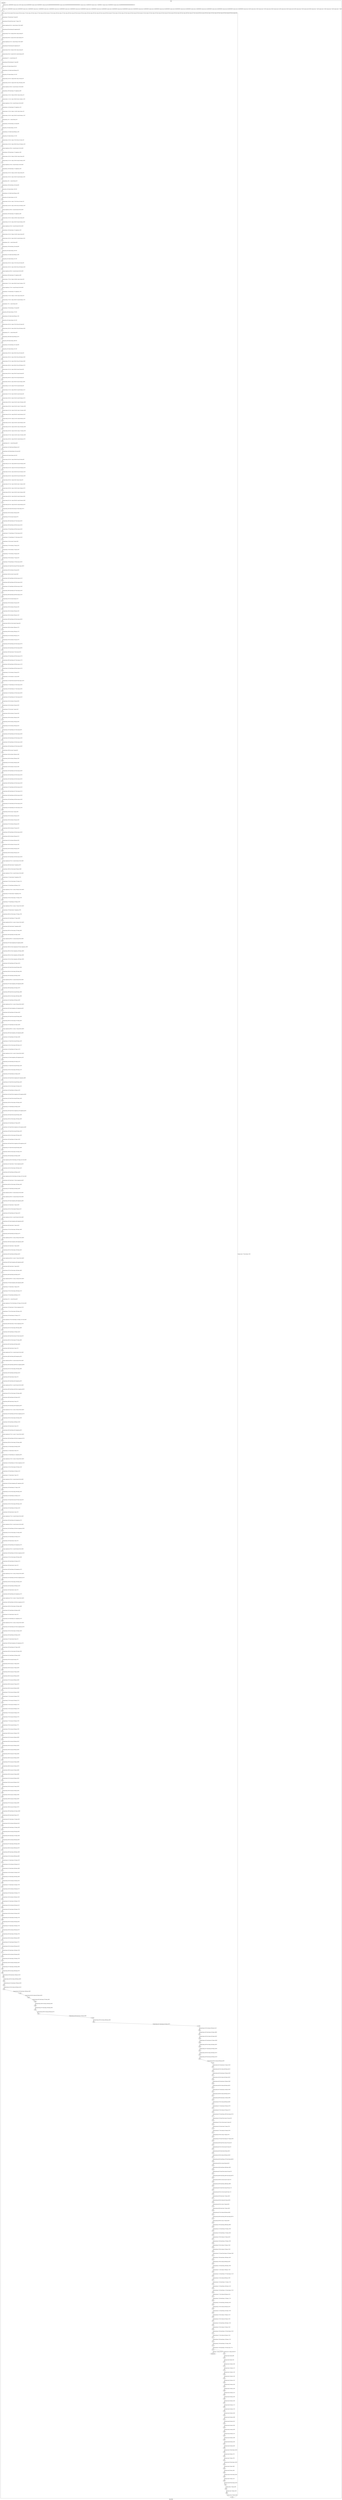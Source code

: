digraph G {
label="Btor2XCFA";
subgraph cluster_0 {
label="main";
main_init[];
l1[];
l3[];
l4[];
l5[];
l6[];
l7[];
l8[];
l9[];
l10[];
l11[];
l12[];
l13[];
l14[];
l15[];
l16[];
l17[];
l18[];
l19[];
l20[];
l21[];
l22[];
l23[];
l24[];
l25[];
l26[];
l27[];
l28[];
l29[];
l30[];
l31[];
l32[];
l33[];
l34[];
l35[];
l36[];
l37[];
l38[];
l39[];
l40[];
l41[];
l42[];
l43[];
l44[];
l45[];
l46[];
l47[];
l48[];
l49[];
l50[];
l51[];
l52[];
l53[];
l54[];
l55[];
l56[];
l57[];
l58[];
l59[];
l60[];
l61[];
l62[];
l63[];
l64[];
l65[];
l66[];
l67[];
l68[];
l69[];
l70[];
l71[];
l72[];
l73[];
l74[];
l75[];
l76[];
l77[];
l78[];
l79[];
l80[];
l81[];
l82[];
l83[];
l84[];
l85[];
l86[];
l87[];
l88[];
l89[];
l90[];
l91[];
l92[];
l93[];
l94[];
l95[];
l96[];
l97[];
l98[];
l99[];
l100[];
l101[];
l102[];
l103[];
l104[];
l105[];
l106[];
l107[];
l108[];
l109[];
l110[];
l111[];
l112[];
l113[];
l114[];
l115[];
l116[];
l117[];
l118[];
l119[];
l120[];
l121[];
l122[];
l123[];
l124[];
l125[];
l126[];
l127[];
l128[];
l129[];
l130[];
l131[];
l132[];
l133[];
l134[];
l135[];
l136[];
l137[];
l138[];
l139[];
l140[];
l141[];
l142[];
l143[];
l144[];
l145[];
l146[];
l147[];
l148[];
l149[];
l150[];
l151[];
l152[];
l153[];
l154[];
l155[];
l156[];
l157[];
l158[];
l159[];
l160[];
l161[];
l162[];
l163[];
l164[];
l165[];
l166[];
l167[];
l168[];
l169[];
l170[];
l171[];
l172[];
l173[];
l174[];
l175[];
l176[];
l177[];
l178[];
l179[];
l180[];
l181[];
l182[];
l183[];
l184[];
l185[];
l186[];
l187[];
l188[];
l189[];
l190[];
l191[];
l192[];
l193[];
l194[];
l195[];
l196[];
l197[];
l198[];
l199[];
l200[];
l201[];
l202[];
l203[];
l204[];
l205[];
l206[];
l207[];
l208[];
l209[];
l210[];
l211[];
l212[];
l213[];
l214[];
l215[];
l216[];
l217[];
l218[];
l219[];
l220[];
l221[];
l222[];
l223[];
l224[];
l225[];
l226[];
l227[];
l228[];
l229[];
l230[];
l231[];
l232[];
l233[];
l234[];
l235[];
l236[];
l237[];
l238[];
l239[];
l240[];
l241[];
l242[];
l243[];
l244[];
l245[];
l246[];
l247[];
l248[];
l249[];
l250[];
l251[];
l252[];
l253[];
l254[];
l255[];
l256[];
l257[];
l258[];
l259[];
l260[];
l261[];
l262[];
l263[];
l264[];
l265[];
l266[];
l267[];
l268[];
l269[];
l270[];
l271[];
l272[];
l273[];
l274[];
l275[];
l276[];
l277[];
l278[];
l279[];
l280[];
l281[];
l282[];
l283[];
l284[];
l285[];
l286[];
l287[];
l288[];
l289[];
l290[];
l291[];
l292[];
l293[];
l294[];
l295[];
l296[];
l297[];
l298[];
l299[];
l300[];
l301[];
l302[];
l303[];
l304[];
l305[];
l306[];
l307[];
l308[];
l309[];
l310[];
l311[];
l312[];
l313[];
l314[];
l315[];
l316[];
l317[];
l318[];
l319[];
l320[];
l321[];
l322[];
l323[];
l324[];
l325[];
l326[];
l327[];
l328[];
l329[];
l330[];
l331[];
l332[];
l333[];
l334[];
l335[];
l336[];
l337[];
l338[];
l339[];
l340[];
l341[];
l342[];
l343[];
l344[];
l345[];
l346[];
l347[];
l348[];
l349[];
l350[];
l351[];
l352[];
l353[];
l354[];
l355[];
l356[];
l357[];
l358[];
l359[];
l360[];
l361[];
l362[];
l363[];
l364[];
l365[];
l366[];
l367[];
l368[];
l369[];
l370[];
l371[];
l372[];
l373[];
l374[];
l375[];
l376[];
l377[];
l378[];
l379[];
l380[];
l381[];
l382[];
l383[];
l384[];
l385[];
l386[];
l387[];
l388[];
l389[];
l390[];
l391[];
l392[];
l393[];
l394[];
l395[];
l396[];
l397[];
l398[];
l399[];
l400[];
l401[];
l402[];
l403[];
l404[];
l405[];
l406[];
l407[];
l408[];
l409[];
l410[];
l411[];
l412[];
l413[];
l414[];
l415[];
l416[];
l417[];
l418[];
l419[];
l420[];
l421[];
l422[];
l423[];
l424[];
l425[];
l426[];
l427[];
l428[];
l429[];
l430[];
l431[];
l432[];
l433[];
l434[];
l435[];
l436[];
l437[];
l438[];
l439[];
l440[];
l441[];
l442[];
l443[];
l444[];
l445[];
l446[];
l447[];
l448[];
l449[];
l450[];
l451[];
l452[];
l453[];
l454[];
l455[];
l456[];
l457[];
l458[];
l459[];
l460[];
l461[];
l462[];
l463[];
l464[];
l465[];
l466[];
l467[];
l468[];
l469[];
l470[];
l471[];
l472[];
l473[];
l474[];
l475[];
l476[];
l477[];
l478[];
l479[];
l480[];
l481[];
l482[];
l483[];
l484[];
l485[];
l486[];
l487[];
l488[];
l489[];
l490[];
l491[];
l492[];
l493[];
l494[];
l495[];
l496[];
l497[];
l498[];
l499[];
l500[];
l501[];
l502[];
l503[];
l504[];
l505[];
l506[];
l507[];
l508[];
l509[];
l510[];
l511[];
l512[];
l513[];
l514[];
l515[];
l516[];
l517[];
l518[];
l519[];
l520[];
l521[];
l522[];
l523[];
l524[];
l525[];
l526[];
l527[];
l528[];
l529[];
l530[];
l531[];
l532[];
l533[];
l534[];
l535[];
l536[];
l537[];
l538[];
l539[];
l540[];
l541[];
l542[];
l543[];
l544[];
l545[];
l546[];
l547[];
l548[];
l549[];
l550[];
l551[];
l552[];
l553[];
l554[];
l555[];
l556[];
l557[];
l558[];
l559[];
l560[];
l561[];
l562[];
l563[];
l564[];
l565[];
l566[];
l567[];
l568[];
l569[];
l570[];
l571[];
l572[];
l573[];
l574[];
main_error[];
l575[];
l576[];
l577[];
l578[];
l579[];
l580[];
l581[];
l582[];
l583[];
l584[];
l585[];
l586[];
l587[];
l588[];
l589[];
l590[];
l591[];
l592[];
l593[];
l594[];
l595[];
l596[];
l597[];
l598[];
l599[];
l600[];
l601[];
l602[];
l603[];
l604[];
l605[];
l606[];
l607[];
l608[];
l609[];
l610[];
main_init -> l1 [label="[(assign const_5 #b00000000),(assign const_52 #b0),(assign const_84 #b00000000),(assign const_90 #b00000001),(assign const_96 #b000000000000000000000000),(assign const_98 #b00000000000000000000000000000001),(assign const_215 #b00000100),(assign const_217 #b00000011),(assign const_219 #b00000010),(assign const_243 #b00000000000000000000000000000101)] "];
l3 -> l4 [label="[(havoc input_82),(havoc input_83),(havoc input_106),(havoc input_107),(havoc input_126),(havoc input_127),(havoc input_146),(havoc input_147),(havoc input_166),(havoc input_167),(havoc input_186),(havoc input_190),(havoc input_193),(havoc input_194),(havoc input_200),(havoc input_203),(havoc input_206),(havoc input_207),(havoc input_214),(havoc input_216),(havoc input_218),(havoc input_220),(havoc input_221),(havoc input_222),(havoc input_223),(havoc input_224),(havoc input_225),(havoc input_226),(havoc input_240),(havoc input_246),(havoc input_247),(havoc input_248),(havoc input_249),(havoc input_314),(havoc input_316),(havoc input_318),(havoc input_320),(havoc input_322)] "];
l4 -> l5 [label="[(assign binary_79 (bvand state_57 state_63))] "];
l5 -> l6 [label="[(assign binary_80 (bvand (bvnot state_77) binary_79))] "];
l6 -> l7 [label="[(assign comparison_85 (ite (= const_84 state_10) #b1 #b0))] "];
l7 -> l8 [label="[(assign binary_86 (bvand input_83 comparison_85))] "];
l8 -> l9 [label="[(assign ternary_87 (ite (= binary_86 #b1) state_44 state_6))] "];
l9 -> l10 [label="[(assign ternary_88 (ite (= input_82 #b1) state_8 ternary_87))] "];
l10 -> l11 [label="[(assign comparison_91 (ite (= const_90 state_10) #b1 #b0))] "];
l11 -> l12 [label="[(assign binary_92 (bvand input_83 comparison_91))] "];
l12 -> l13 [label="[(assign ternary_93 (ite (= binary_92 #b1) state_44 state_8))] "];
l13 -> l14 [label="[(assign ternary_94 (ite (= input_82 #b1) const_84 ternary_93))] "];
l14 -> l15 [label="[(assign binary_97 (++ const_96 state_10))] "];
l15 -> l16 [label="[(assign binary_99 (bvsub binary_97 const_98))] "];
l16 -> l17 [label="[(assign slice_100 (extract binary_99 0 8))] "];
l17 -> l18 [label="[(assign binary_101 (bvadd const_98 binary_97))] "];
l18 -> l19 [label="[(assign slice_102 (extract binary_101 0 8))] "];
l19 -> l20 [label="[(assign ternary_103 (ite (= input_83 #b1) slice_102 state_10))] "];
l20 -> l21 [label="[(assign ternary_104 (ite (= input_82 #b1) slice_100 ternary_103))] "];
l21 -> l22 [label="[(assign comparison_108 (ite (= const_84 state_16) #b1 #b0))] "];
l22 -> l23 [label="[(assign binary_109 (bvand input_107 comparison_108))] "];
l23 -> l24 [label="[(assign ternary_110 (ite (= binary_109 #b1) state_44 state_12))] "];
l24 -> l25 [label="[(assign ternary_111 (ite (= input_106 #b1) state_14 ternary_110))] "];
l25 -> l26 [label="[(assign comparison_113 (ite (= const_90 state_16) #b1 #b0))] "];
l26 -> l27 [label="[(assign binary_114 (bvand input_107 comparison_113))] "];
l27 -> l28 [label="[(assign ternary_115 (ite (= binary_114 #b1) state_44 state_14))] "];
l28 -> l29 [label="[(assign ternary_116 (ite (= input_106 #b1) const_84 ternary_115))] "];
l29 -> l30 [label="[(assign binary_118 (++ const_96 state_16))] "];
l30 -> l31 [label="[(assign binary_119 (bvsub binary_118 const_98))] "];
l31 -> l32 [label="[(assign slice_120 (extract binary_119 0 8))] "];
l32 -> l33 [label="[(assign binary_121 (bvadd const_98 binary_118))] "];
l33 -> l34 [label="[(assign slice_122 (extract binary_121 0 8))] "];
l34 -> l35 [label="[(assign ternary_123 (ite (= input_107 #b1) slice_122 state_16))] "];
l35 -> l36 [label="[(assign ternary_124 (ite (= input_106 #b1) slice_120 ternary_123))] "];
l36 -> l37 [label="[(assign comparison_128 (ite (= const_84 state_22) #b1 #b0))] "];
l37 -> l38 [label="[(assign binary_129 (bvand input_127 comparison_128))] "];
l38 -> l39 [label="[(assign ternary_130 (ite (= binary_129 #b1) state_44 state_18))] "];
l39 -> l40 [label="[(assign ternary_131 (ite (= input_126 #b1) state_20 ternary_130))] "];
l40 -> l41 [label="[(assign comparison_133 (ite (= const_90 state_22) #b1 #b0))] "];
l41 -> l42 [label="[(assign binary_134 (bvand input_127 comparison_133))] "];
l42 -> l43 [label="[(assign ternary_135 (ite (= binary_134 #b1) state_44 state_20))] "];
l43 -> l44 [label="[(assign ternary_136 (ite (= input_126 #b1) const_84 ternary_135))] "];
l44 -> l45 [label="[(assign binary_138 (++ const_96 state_22))] "];
l45 -> l46 [label="[(assign binary_139 (bvsub binary_138 const_98))] "];
l46 -> l47 [label="[(assign slice_140 (extract binary_139 0 8))] "];
l47 -> l48 [label="[(assign binary_141 (bvadd const_98 binary_138))] "];
l48 -> l49 [label="[(assign slice_142 (extract binary_141 0 8))] "];
l49 -> l50 [label="[(assign ternary_143 (ite (= input_127 #b1) slice_142 state_22))] "];
l50 -> l51 [label="[(assign ternary_144 (ite (= input_126 #b1) slice_140 ternary_143))] "];
l51 -> l52 [label="[(assign comparison_148 (ite (= const_84 state_28) #b1 #b0))] "];
l52 -> l53 [label="[(assign binary_149 (bvand input_147 comparison_148))] "];
l53 -> l54 [label="[(assign ternary_150 (ite (= binary_149 #b1) state_44 state_24))] "];
l54 -> l55 [label="[(assign ternary_151 (ite (= input_146 #b1) state_26 ternary_150))] "];
l55 -> l56 [label="[(assign comparison_153 (ite (= const_90 state_28) #b1 #b0))] "];
l56 -> l57 [label="[(assign binary_154 (bvand input_147 comparison_153))] "];
l57 -> l58 [label="[(assign ternary_155 (ite (= binary_154 #b1) state_44 state_26))] "];
l58 -> l59 [label="[(assign ternary_156 (ite (= input_146 #b1) const_84 ternary_155))] "];
l59 -> l60 [label="[(assign binary_158 (++ const_96 state_28))] "];
l60 -> l61 [label="[(assign binary_159 (bvsub binary_158 const_98))] "];
l61 -> l62 [label="[(assign slice_160 (extract binary_159 0 8))] "];
l62 -> l63 [label="[(assign binary_161 (bvadd const_98 binary_158))] "];
l63 -> l64 [label="[(assign slice_162 (extract binary_161 0 8))] "];
l64 -> l65 [label="[(assign ternary_163 (ite (= input_147 #b1) slice_162 state_28))] "];
l65 -> l66 [label="[(assign ternary_164 (ite (= input_146 #b1) slice_160 ternary_163))] "];
l66 -> l67 [label="[(assign comparison_168 (ite (= const_84 state_34) #b1 #b0))] "];
l67 -> l68 [label="[(assign binary_169 (bvand input_167 comparison_168))] "];
l68 -> l69 [label="[(assign ternary_170 (ite (= binary_169 #b1) state_44 state_30))] "];
l69 -> l70 [label="[(assign ternary_171 (ite (= input_166 #b1) state_32 ternary_170))] "];
l70 -> l71 [label="[(assign comparison_173 (ite (= const_90 state_34) #b1 #b0))] "];
l71 -> l72 [label="[(assign binary_174 (bvand input_167 comparison_173))] "];
l72 -> l73 [label="[(assign ternary_175 (ite (= binary_174 #b1) state_44 state_32))] "];
l73 -> l74 [label="[(assign ternary_176 (ite (= input_166 #b1) const_84 ternary_175))] "];
l74 -> l75 [label="[(assign binary_178 (++ const_96 state_34))] "];
l75 -> l76 [label="[(assign binary_179 (bvsub binary_178 const_98))] "];
l76 -> l77 [label="[(assign slice_180 (extract binary_179 0 8))] "];
l77 -> l78 [label="[(assign binary_181 (bvadd const_98 binary_178))] "];
l78 -> l79 [label="[(assign slice_182 (extract binary_181 0 8))] "];
l79 -> l80 [label="[(assign ternary_183 (ite (= input_167 #b1) slice_182 state_34))] "];
l80 -> l81 [label="[(assign ternary_184 (ite (= input_166 #b1) slice_180 ternary_183))] "];
l81 -> l82 [label="[(assign binary_187 (++ const_96 state_36))] "];
l82 -> l83 [label="[(assign binary_188 (bvadd const_98 binary_187))] "];
l83 -> l84 [label="[(assign slice_189 (extract binary_188 0 8))] "];
l84 -> l85 [label="[(assign binary_191 (bvsub binary_187 const_98))] "];
l85 -> l86 [label="[(assign slice_192 (extract binary_191 0 8))] "];
l86 -> l87 [label="[(assign ternary_195 (ite (= input_194 #b1) slice_192 state_36))] "];
l87 -> l88 [label="[(assign ternary_196 (ite (= input_193 #b1) slice_189 ternary_195))] "];
l88 -> l89 [label="[(assign ternary_197 (ite (= input_190 #b1) slice_192 ternary_196))] "];
l89 -> l90 [label="[(assign ternary_198 (ite (= input_186 #b1) slice_189 ternary_197))] "];
l90 -> l91 [label="[(assign ternary_201 (ite (= input_200 #b1) state_36 state_38))] "];
l91 -> l92 [label="[(assign ternary_204 (ite (= input_203 #b1) state_36 state_40))] "];
l92 -> l93 [label="[(assign ternary_208 (ite (= input_207 #b1) state_38 state_42))] "];
l93 -> l94 [label="[(assign ternary_209 (ite (= input_206 #b1) state_40 ternary_208))] "];
l94 -> l95 [label="[(assign ternary_211 (ite (= input_207 #b1) const_84 state_44))] "];
l95 -> l96 [label="[(assign ternary_212 (ite (= input_206 #b1) const_90 ternary_211))] "];
l96 -> l97 [label="[(assign ternary_227 (ite (= input_226 #b1) const_84 state_46))] "];
l97 -> l98 [label="[(assign ternary_228 (ite (= input_225 #b1) const_90 ternary_227))] "];
l98 -> l99 [label="[(assign ternary_229 (ite (= input_224 #b1) const_219 ternary_228))] "];
l99 -> l100 [label="[(assign ternary_230 (ite (= input_223 #b1) const_217 ternary_229))] "];
l100 -> l101 [label="[(assign ternary_231 (ite (= input_222 #b1) const_215 ternary_230))] "];
l101 -> l102 [label="[(assign ternary_232 (ite (= input_200 #b1) const_84 ternary_231))] "];
l102 -> l103 [label="[(assign ternary_233 (ite (= input_221 #b1) const_84 ternary_232))] "];
l103 -> l104 [label="[(assign ternary_234 (ite (= input_220 #b1) const_90 ternary_233))] "];
l104 -> l105 [label="[(assign ternary_235 (ite (= input_218 #b1) const_219 ternary_234))] "];
l105 -> l106 [label="[(assign ternary_236 (ite (= input_216 #b1) const_217 ternary_235))] "];
l106 -> l107 [label="[(assign ternary_237 (ite (= input_214 #b1) const_215 ternary_236))] "];
l107 -> l108 [label="[(assign ternary_238 (ite (= input_203 #b1) const_84 ternary_237))] "];
l108 -> l109 [label="[(assign binary_241 (++ const_96 state_48))] "];
l109 -> l110 [label="[(assign binary_242 (bvadd const_98 binary_241))] "];
l110 -> l111 [label="[(assign binary_244 (bvsrem binary_242 const_243))] "];
l111 -> l112 [label="[(assign slice_245 (extract binary_244 0 8))] "];
l112 -> l113 [label="[(assign ternary_250 (ite (= input_249 #b1) slice_245 state_48))] "];
l113 -> l114 [label="[(assign ternary_251 (ite (= input_248 #b1) slice_245 ternary_250))] "];
l114 -> l115 [label="[(assign ternary_252 (ite (= input_247 #b1) slice_245 ternary_251))] "];
l115 -> l116 [label="[(assign ternary_253 (ite (= input_246 #b1) slice_245 ternary_252))] "];
l116 -> l117 [label="[(assign ternary_254 (ite (= input_240 #b1) slice_245 ternary_253))] "];
l117 -> l118 [label="[(assign ternary_256 (ite (= input_82 #b1) state_6 state_50))] "];
l118 -> l119 [label="[(assign ternary_257 (ite (= input_106 #b1) state_12 ternary_256))] "];
l119 -> l120 [label="[(assign ternary_258 (ite (= input_126 #b1) state_18 ternary_257))] "];
l120 -> l121 [label="[(assign ternary_259 (ite (= input_146 #b1) state_24 ternary_258))] "];
l121 -> l122 [label="[(assign ternary_260 (ite (= input_166 #b1) state_30 ternary_259))] "];
l122 -> l123 [label="[(assign ternary_261 (ite (= input_200 #b1) const_84 ternary_260))] "];
l123 -> l124 [label="[(assign ternary_262 (ite (= input_203 #b1) const_84 ternary_261))] "];
l124 -> l125 [label="[(assign binary_264 (bvand (bvnot state_53) (bvnot input_207)))] "];
l125 -> l126 [label="[(assign binary_265 (bvor binary_264 input_200))] "];
l126 -> l127 [label="[(assign binary_267 (bvor state_55 input_207))] "];
l127 -> l128 [label="[(assign binary_268 (bvand binary_267 (bvnot input_226)))] "];
l128 -> l129 [label="[(assign binary_269 (bvand binary_268 (bvnot input_225)))] "];
l129 -> l130 [label="[(assign binary_270 (bvand binary_269 (bvnot input_224)))] "];
l130 -> l131 [label="[(assign binary_271 (bvand binary_270 (bvnot input_223)))] "];
l131 -> l132 [label="[(assign binary_272 (bvand binary_271 (bvnot input_222)))] "];
l132 -> l133 [label="[(assign binary_274 (bvor state_57 input_226))] "];
l133 -> l134 [label="[(assign binary_275 (bvor binary_274 input_225))] "];
l134 -> l135 [label="[(assign binary_276 (bvor binary_275 input_224))] "];
l135 -> l136 [label="[(assign binary_277 (bvor binary_276 input_223))] "];
l136 -> l137 [label="[(assign binary_278 (bvor binary_277 input_222))] "];
l137 -> l138 [label="[(assign binary_279 (bvand binary_278 (bvnot input_200)))] "];
l138 -> l139 [label="[(assign binary_281 (bvand (bvnot state_59) (bvnot input_206)))] "];
l139 -> l140 [label="[(assign binary_282 (bvor binary_281 input_203))] "];
l140 -> l141 [label="[(assign binary_284 (bvor state_61 input_206))] "];
l141 -> l142 [label="[(assign binary_285 (bvand binary_284 (bvnot input_221)))] "];
l142 -> l143 [label="[(assign binary_286 (bvand binary_285 (bvnot input_220)))] "];
l143 -> l144 [label="[(assign binary_287 (bvand binary_286 (bvnot input_218)))] "];
l144 -> l145 [label="[(assign binary_288 (bvand binary_287 (bvnot input_216)))] "];
l145 -> l146 [label="[(assign binary_289 (bvand binary_288 (bvnot input_214)))] "];
l146 -> l147 [label="[(assign binary_291 (bvor state_63 input_221))] "];
l147 -> l148 [label="[(assign binary_292 (bvor binary_291 input_220))] "];
l148 -> l149 [label="[(assign binary_293 (bvor binary_292 input_218))] "];
l149 -> l150 [label="[(assign binary_294 (bvor binary_293 input_216))] "];
l150 -> l151 [label="[(assign binary_295 (bvor binary_294 input_214))] "];
l151 -> l152 [label="[(assign binary_296 (bvand binary_295 (bvnot input_203)))] "];
l152 -> l153 [label="[(assign binary_298 (bvor (bvnot state_65) input_83))] "];
l153 -> l154 [label="[(assign binary_299 (bvor binary_298 input_107))] "];
l154 -> l155 [label="[(assign binary_300 (bvor binary_299 input_127))] "];
l155 -> l156 [label="[(assign binary_301 (bvor binary_300 input_147))] "];
l156 -> l157 [label="[(assign binary_302 (bvor binary_301 input_167))] "];
l157 -> l158 [label="[(assign binary_303 (bvand binary_302 (bvnot input_207)))] "];
l158 -> l159 [label="[(assign binary_304 (bvand binary_303 (bvnot input_206)))] "];
l159 -> l160 [label="[(assign binary_306 (bvand state_67 (bvnot input_83)))] "];
l160 -> l161 [label="[(assign binary_307 (bvand binary_306 (bvnot input_107)))] "];
l161 -> l162 [label="[(assign binary_308 (bvand binary_307 (bvnot input_127)))] "];
l162 -> l163 [label="[(assign binary_309 (bvand binary_308 (bvnot input_147)))] "];
l163 -> l164 [label="[(assign binary_310 (bvand binary_309 (bvnot input_167)))] "];
l164 -> l165 [label="[(assign binary_311 (bvor binary_310 input_207))] "];
l165 -> l166 [label="[(assign binary_312 (bvor binary_311 input_206))] "];
l166 -> l167 [label="[(assign binary_315 (bvand (bvnot state_69) (bvnot input_314)))] "];
l167 -> l168 [label="[(assign binary_317 (bvand binary_315 (bvnot input_316)))] "];
l168 -> l169 [label="[(assign binary_319 (bvand binary_317 (bvnot input_318)))] "];
l169 -> l170 [label="[(assign binary_321 (bvand binary_319 (bvnot input_320)))] "];
l170 -> l171 [label="[(assign binary_323 (bvand binary_321 (bvnot input_322)))] "];
l171 -> l172 [label="[(assign binary_324 (bvor binary_323 input_200))] "];
l172 -> l173 [label="[(assign binary_325 (bvor binary_324 input_203))] "];
l173 -> l174 [label="[(assign binary_327 (bvor state_71 input_314))] "];
l174 -> l175 [label="[(assign binary_328 (bvor binary_327 input_316))] "];
l175 -> l176 [label="[(assign binary_329 (bvor binary_328 input_318))] "];
l176 -> l177 [label="[(assign binary_330 (bvor binary_329 input_320))] "];
l177 -> l178 [label="[(assign binary_331 (bvor binary_330 input_322))] "];
l178 -> l179 [label="[(assign binary_332 (bvand binary_331 (bvnot input_82)))] "];
l179 -> l180 [label="[(assign binary_333 (bvand binary_332 (bvnot input_106)))] "];
l180 -> l181 [label="[(assign binary_334 (bvand binary_333 (bvnot input_126)))] "];
l181 -> l182 [label="[(assign binary_335 (bvand binary_334 (bvnot input_146)))] "];
l182 -> l183 [label="[(assign binary_336 (bvand binary_335 (bvnot input_166)))] "];
l183 -> l184 [label="[(assign binary_338 (bvor state_73 input_82))] "];
l184 -> l185 [label="[(assign binary_339 (bvor binary_338 input_106))] "];
l185 -> l186 [label="[(assign binary_340 (bvor binary_339 input_126))] "];
l186 -> l187 [label="[(assign binary_341 (bvor binary_340 input_146))] "];
l187 -> l188 [label="[(assign binary_342 (bvor binary_341 input_166))] "];
l188 -> l189 [label="[(assign binary_343 (bvand binary_342 (bvnot input_226)))] "];
l189 -> l190 [label="[(assign binary_344 (bvand binary_343 (bvnot input_225)))] "];
l190 -> l191 [label="[(assign binary_345 (bvand binary_344 (bvnot input_224)))] "];
l191 -> l192 [label="[(assign binary_346 (bvand binary_345 (bvnot input_223)))] "];
l192 -> l193 [label="[(assign binary_347 (bvand binary_346 (bvnot input_222)))] "];
l193 -> l194 [label="[(assign binary_348 (bvand binary_347 (bvnot input_221)))] "];
l194 -> l195 [label="[(assign binary_349 (bvand binary_348 (bvnot input_220)))] "];
l195 -> l196 [label="[(assign binary_350 (bvand binary_349 (bvnot input_218)))] "];
l196 -> l197 [label="[(assign binary_351 (bvand binary_350 (bvnot input_216)))] "];
l197 -> l198 [label="[(assign binary_352 (bvand binary_351 (bvnot input_214)))] "];
l198 -> l199 [label="[(assign binary_354 (bvor state_75 input_226))] "];
l199 -> l200 [label="[(assign binary_355 (bvor binary_354 input_225))] "];
l200 -> l201 [label="[(assign binary_356 (bvor binary_355 input_224))] "];
l201 -> l202 [label="[(assign binary_357 (bvor binary_356 input_223))] "];
l202 -> l203 [label="[(assign binary_358 (bvor binary_357 input_222))] "];
l203 -> l204 [label="[(assign binary_359 (bvand binary_358 (bvnot input_200)))] "];
l204 -> l205 [label="[(assign binary_360 (bvor binary_359 input_221))] "];
l205 -> l206 [label="[(assign binary_361 (bvor binary_360 input_220))] "];
l206 -> l207 [label="[(assign binary_362 (bvor binary_361 input_218))] "];
l207 -> l208 [label="[(assign binary_363 (bvor binary_362 input_216))] "];
l208 -> l209 [label="[(assign binary_364 (bvor binary_363 input_214))] "];
l209 -> l210 [label="[(assign binary_365 (bvand binary_364 (bvnot input_203)))] "];
l210 -> l211 [label="[(assign comparison_367 (ite (= const_84 state_42) #b1 #b0))] "];
l211 -> l212 [label="[(assign binary_368 (bvand state_67 comparison_367))] "];
l212 -> l213 [label="[(assign binary_369 (bvor (bvnot input_83) binary_368))] "];
l213 -> l214 [label="[(assign comparison_370 (ite (= const_90 state_42) #b1 #b0))] "];
l214 -> l215 [label="[(assign binary_371 (bvand state_67 comparison_370))] "];
l215 -> l216 [label="[(assign binary_372 (bvor (bvnot input_107) binary_371))] "];
l216 -> l217 [label="[(assign binary_373 (bvand binary_369 binary_372))] "];
l217 -> l218 [label="[(assign comparison_374 (ite (= const_219 state_42) #b1 #b0))] "];
l218 -> l219 [label="[(assign binary_375 (bvand state_67 comparison_374))] "];
l219 -> l220 [label="[(assign binary_376 (bvor (bvnot input_127) binary_375))] "];
l220 -> l221 [label="[(assign binary_377 (bvand binary_373 binary_376))] "];
l221 -> l222 [label="[(assign comparison_378 (ite (= const_217 state_42) #b1 #b0))] "];
l222 -> l223 [label="[(assign binary_379 (bvand state_67 comparison_378))] "];
l223 -> l224 [label="[(assign binary_380 (bvor (bvnot input_147) binary_379))] "];
l224 -> l225 [label="[(assign binary_381 (bvand binary_377 binary_380))] "];
l225 -> l226 [label="[(assign comparison_382 (ite (= const_215 state_42) #b1 #b0))] "];
l226 -> l227 [label="[(assign binary_383 (bvand state_67 comparison_382))] "];
l227 -> l228 [label="[(assign binary_384 (bvor (bvnot input_167) binary_383))] "];
l228 -> l229 [label="[(assign binary_385 (bvand binary_381 binary_384))] "];
l229 -> l230 [label="[(assign comparison_386 (ite (= const_84 state_48) #b1 #b0))] "];
l230 -> l231 [label="[(assign binary_387 (bvand comparison_85 comparison_386))] "];
l231 -> l232 [label="[(assign binary_388 (bvor (bvnot comparison_85) (bvnot comparison_108)))] "];
l232 -> l233 [label="[(assign binary_389 (bvor (bvnot comparison_128) binary_388))] "];
l233 -> l234 [label="[(assign binary_390 (bvor (bvnot comparison_148) binary_389))] "];
l234 -> l235 [label="[(assign binary_391 (bvor (bvnot comparison_168) binary_390))] "];
l235 -> l236 [label="[(assign binary_392 (bvand binary_387 binary_391))] "];
l236 -> l237 [label="[(assign binary_393 (bvand (bvnot state_69) binary_392))] "];
l237 -> l238 [label="[(assign binary_394 (bvor (bvnot input_249) binary_393))] "];
l238 -> l239 [label="[(assign binary_395 (bvand binary_385 binary_394))] "];
l239 -> l240 [label="[(assign comparison_396 (ite (= const_90 state_48) #b1 #b0))] "];
l240 -> l241 [label="[(assign binary_397 (bvand comparison_108 comparison_396))] "];
l241 -> l242 [label="[(assign binary_398 (bvand binary_391 binary_397))] "];
l242 -> l243 [label="[(assign binary_399 (bvand (bvnot state_69) binary_398))] "];
l243 -> l244 [label="[(assign binary_400 (bvor (bvnot input_248) binary_399))] "];
l244 -> l245 [label="[(assign binary_401 (bvand binary_395 binary_400))] "];
l245 -> l246 [label="[(assign comparison_402 (ite (= const_219 state_48) #b1 #b0))] "];
l246 -> l247 [label="[(assign binary_403 (bvand comparison_128 comparison_402))] "];
l247 -> l248 [label="[(assign binary_404 (bvand binary_391 binary_403))] "];
l248 -> l249 [label="[(assign binary_405 (bvand (bvnot state_69) binary_404))] "];
l249 -> l250 [label="[(assign binary_406 (bvor (bvnot input_247) binary_405))] "];
l250 -> l251 [label="[(assign binary_407 (bvand binary_401 binary_406))] "];
l251 -> l252 [label="[(assign comparison_408 (ite (= const_217 state_48) #b1 #b0))] "];
l252 -> l253 [label="[(assign binary_409 (bvand comparison_148 comparison_408))] "];
l253 -> l254 [label="[(assign binary_410 (bvand binary_391 binary_409))] "];
l254 -> l255 [label="[(assign binary_411 (bvand (bvnot state_69) binary_410))] "];
l255 -> l256 [label="[(assign binary_412 (bvor (bvnot input_246) binary_411))] "];
l256 -> l257 [label="[(assign binary_413 (bvand binary_407 binary_412))] "];
l257 -> l258 [label="[(assign comparison_414 (ite (= const_215 state_48) #b1 #b0))] "];
l258 -> l259 [label="[(assign binary_415 (bvand comparison_168 comparison_414))] "];
l259 -> l260 [label="[(assign binary_416 (bvand binary_391 binary_415))] "];
l260 -> l261 [label="[(assign binary_417 (bvand (bvnot state_69) binary_416))] "];
l261 -> l262 [label="[(assign binary_418 (bvor (bvnot input_240) binary_417))] "];
l262 -> l263 [label="[(assign binary_419 (bvand binary_413 binary_418))] "];
l263 -> l264 [label="[(assign binary_420 (bvand (bvnot comparison_85) comparison_386))] "];
l264 -> l265 [label="[(assign binary_421 (bvand (bvnot state_69) binary_420))] "];
l265 -> l266 [label="[(assign binary_422 (bvor (bvnot input_314) binary_421))] "];
l266 -> l267 [label="[(assign binary_423 (bvand binary_419 binary_422))] "];
l267 -> l268 [label="[(assign binary_424 (bvand (bvnot comparison_108) comparison_396))] "];
l268 -> l269 [label="[(assign binary_425 (bvand (bvnot state_69) binary_424))] "];
l269 -> l270 [label="[(assign binary_426 (bvor (bvnot input_316) binary_425))] "];
l270 -> l271 [label="[(assign binary_427 (bvand binary_423 binary_426))] "];
l271 -> l272 [label="[(assign binary_428 (bvand (bvnot comparison_128) comparison_402))] "];
l272 -> l273 [label="[(assign binary_429 (bvand (bvnot state_69) binary_428))] "];
l273 -> l274 [label="[(assign binary_430 (bvor (bvnot input_318) binary_429))] "];
l274 -> l275 [label="[(assign binary_431 (bvand binary_427 binary_430))] "];
l275 -> l276 [label="[(assign binary_432 (bvand (bvnot comparison_148) comparison_408))] "];
l276 -> l277 [label="[(assign binary_433 (bvand (bvnot state_69) binary_432))] "];
l277 -> l278 [label="[(assign binary_434 (bvor (bvnot input_320) binary_433))] "];
l278 -> l279 [label="[(assign binary_435 (bvand binary_431 binary_434))] "];
l279 -> l280 [label="[(assign binary_436 (bvand (bvnot comparison_168) comparison_414))] "];
l280 -> l281 [label="[(assign binary_437 (bvand (bvnot state_69) binary_436))] "];
l281 -> l282 [label="[(assign binary_438 (bvor (bvnot input_322) binary_437))] "];
l282 -> l283 [label="[(assign binary_439 (bvand binary_435 binary_438))] "];
l283 -> l284 [label="[(assign comparison_440 (ite (bvule binary_187 binary_241) #b1 #b0))] "];
l284 -> l285 [label="[(assign binary_441 (bvand state_71 (bvnot comparison_440)))] "];
l285 -> l286 [label="[(assign binary_442 (bvor (bvnot input_194) binary_441))] "];
l286 -> l287 [label="[(assign binary_443 (bvand binary_439 binary_442))] "];
l287 -> l288 [label="[(assign comparison_444 (ite (bvule binary_241 binary_187) #b1 #b0))] "];
l288 -> l289 [label="[(assign binary_445 (bvand state_71 (bvnot comparison_444)))] "];
l289 -> l290 [label="[(assign binary_446 (bvor (bvnot input_193) binary_445))] "];
l290 -> l291 [label="[(assign binary_447 (bvand binary_443 binary_446))] "];
l291 -> l292 [label="[(assign comparison_448 (ite (= state_48 state_36) #b1 #b0))] "];
l292 -> l293 [label="[(assign comparison_449 (ite (= const_84 state_36) #b1 #b0))] "];
l293 -> l294 [label="[(assign binary_450 (bvand comparison_448 comparison_449))] "];
l294 -> l295 [label="[(assign binary_451 (bvand state_71 binary_450))] "];
l295 -> l296 [label="[(assign binary_452 (bvor (bvnot input_82) binary_451))] "];
l296 -> l297 [label="[(assign binary_453 (bvand binary_447 binary_452))] "];
l297 -> l298 [label="[(assign comparison_454 (ite (= const_90 state_36) #b1 #b0))] "];
l298 -> l299 [label="[(assign binary_455 (bvand comparison_448 comparison_454))] "];
l299 -> l300 [label="[(assign binary_456 (bvand state_71 binary_455))] "];
l300 -> l301 [label="[(assign binary_457 (bvor (bvnot input_106) binary_456))] "];
l301 -> l302 [label="[(assign binary_458 (bvand binary_453 binary_457))] "];
l302 -> l303 [label="[(assign comparison_459 (ite (= const_219 state_36) #b1 #b0))] "];
l303 -> l304 [label="[(assign binary_460 (bvand comparison_448 comparison_459))] "];
l304 -> l305 [label="[(assign binary_461 (bvand state_71 binary_460))] "];
l305 -> l306 [label="[(assign binary_462 (bvor (bvnot input_126) binary_461))] "];
l306 -> l307 [label="[(assign binary_463 (bvand binary_458 binary_462))] "];
l307 -> l308 [label="[(assign comparison_464 (ite (= const_217 state_36) #b1 #b0))] "];
l308 -> l309 [label="[(assign binary_465 (bvand comparison_448 comparison_464))] "];
l309 -> l310 [label="[(assign binary_466 (bvand state_71 binary_465))] "];
l310 -> l311 [label="[(assign binary_467 (bvor (bvnot input_146) binary_466))] "];
l311 -> l312 [label="[(assign binary_468 (bvand binary_463 binary_467))] "];
l312 -> l313 [label="[(assign comparison_469 (ite (= const_215 state_36) #b1 #b0))] "];
l313 -> l314 [label="[(assign binary_470 (bvand comparison_448 comparison_469))] "];
l314 -> l315 [label="[(assign binary_471 (bvand state_71 binary_470))] "];
l315 -> l316 [label="[(assign binary_472 (bvor (bvnot input_166) binary_471))] "];
l316 -> l317 [label="[(assign binary_473 (bvand binary_468 binary_472))] "];
l317 -> l318 [label="[(assign binary_474 (++ const_96 state_46))] "];
l318 -> l319 [label="[(assign comparison_475 (ite (bvule binary_187 binary_474) #b1 #b0))] "];
l319 -> l320 [label="[(assign binary_476 (bvand state_75 (bvnot comparison_475)))] "];
l320 -> l321 [label="[(assign binary_477 (bvor (bvnot input_190) binary_476))] "];
l321 -> l322 [label="[(assign binary_478 (bvand binary_473 binary_477))] "];
l322 -> l323 [label="[(assign comparison_479 (ite (bvule binary_474 binary_187) #b1 #b0))] "];
l323 -> l324 [label="[(assign binary_480 (bvand state_75 (bvnot comparison_479)))] "];
l324 -> l325 [label="[(assign binary_481 (bvor (bvnot input_186) binary_480))] "];
l325 -> l326 [label="[(assign binary_482 (bvand binary_478 binary_481))] "];
l326 -> l327 [label="[(assign binary_483 (bvand (bvnot state_53) (bvnot state_65)))] "];
l327 -> l328 [label="[(assign binary_484 (bvor (bvnot input_207) binary_483))] "];
l328 -> l329 [label="[(assign binary_485 (bvand binary_482 binary_484))] "];
l329 -> l330 [label="[(assign binary_486 (bvand state_55 state_73))] "];
l330 -> l331 [label="[(assign comparison_487 (ite (= const_84 state_50) #b1 #b0))] "];
l331 -> l332 [label="[(assign binary_488 (bvand binary_486 comparison_487))] "];
l332 -> l333 [label="[(assign comparison_489 (ite (= const_84 state_38) #b1 #b0))] "];
l333 -> l334 [label="[(assign binary_490 (bvand binary_488 (bvnot comparison_489)))] "];
l334 -> l335 [label="[(assign binary_491 (bvor (bvnot input_226) binary_490))] "];
l335 -> l336 [label="[(assign binary_492 (bvand binary_485 binary_491))] "];
l336 -> l337 [label="[(assign binary_493 (bvand state_55 state_73))] "];
l337 -> l338 [label="[(assign binary_494 (bvand binary_493 comparison_487))] "];
l338 -> l339 [label="[(assign comparison_495 (ite (= const_90 state_38) #b1 #b0))] "];
l339 -> l340 [label="[(assign binary_496 (bvand binary_494 (bvnot comparison_495)))] "];
l340 -> l341 [label="[(assign binary_497 (bvor (bvnot input_225) binary_496))] "];
l341 -> l342 [label="[(assign binary_498 (bvand binary_492 binary_497))] "];
l342 -> l343 [label="[(assign binary_499 (bvand state_55 state_73))] "];
l343 -> l344 [label="[(assign binary_500 (bvand binary_499 comparison_487))] "];
l344 -> l345 [label="[(assign comparison_501 (ite (= const_219 state_38) #b1 #b0))] "];
l345 -> l346 [label="[(assign binary_502 (bvand binary_500 (bvnot comparison_501)))] "];
l346 -> l347 [label="[(assign binary_503 (bvor (bvnot input_224) binary_502))] "];
l347 -> l348 [label="[(assign binary_504 (bvand binary_498 binary_503))] "];
l348 -> l349 [label="[(assign binary_505 (bvand state_55 state_73))] "];
l349 -> l350 [label="[(assign binary_506 (bvand binary_505 comparison_487))] "];
l350 -> l351 [label="[(assign comparison_507 (ite (= const_217 state_38) #b1 #b0))] "];
l351 -> l352 [label="[(assign binary_508 (bvand binary_506 (bvnot comparison_507)))] "];
l352 -> l353 [label="[(assign binary_509 (bvor (bvnot input_223) binary_508))] "];
l353 -> l354 [label="[(assign binary_510 (bvand binary_504 binary_509))] "];
l354 -> l355 [label="[(assign binary_511 (bvand state_55 state_73))] "];
l355 -> l356 [label="[(assign binary_512 (bvand binary_511 comparison_487))] "];
l356 -> l357 [label="[(assign comparison_513 (ite (= const_215 state_38) #b1 #b0))] "];
l357 -> l358 [label="[(assign binary_514 (bvand binary_512 (bvnot comparison_513)))] "];
l358 -> l359 [label="[(assign binary_515 (bvor (bvnot input_222) binary_514))] "];
l359 -> l360 [label="[(assign binary_516 (bvand binary_510 binary_515))] "];
l360 -> l361 [label="[(assign binary_517 (bvand state_57 state_75))] "];
l361 -> l362 [label="[(assign comparison_518 (ite (= state_46 state_36) #b1 #b0))] "];
l362 -> l363 [label="[(assign binary_519 (bvand comparison_487 comparison_518))] "];
l363 -> l364 [label="[(assign binary_520 (bvand binary_517 binary_519))] "];
l364 -> l365 [label="[(assign binary_521 (bvor (bvnot input_200) binary_520))] "];
l365 -> l366 [label="[(assign binary_522 (bvand binary_516 binary_521))] "];
l366 -> l367 [label="[(assign binary_523 (bvand (bvnot state_59) (bvnot state_65)))] "];
l367 -> l368 [label="[(assign binary_524 (bvor (bvnot input_206) binary_523))] "];
l368 -> l369 [label="[(assign binary_525 (bvand binary_522 binary_524))] "];
l369 -> l370 [label="[(assign binary_526 (bvand state_61 state_73))] "];
l370 -> l371 [label="[(assign comparison_527 (ite (= const_90 state_50) #b1 #b0))] "];
l371 -> l372 [label="[(assign binary_528 (bvand binary_526 comparison_527))] "];
l372 -> l373 [label="[(assign comparison_529 (ite (= const_84 state_40) #b1 #b0))] "];
l373 -> l374 [label="[(assign binary_530 (bvand binary_528 (bvnot comparison_529)))] "];
l374 -> l375 [label="[(assign binary_531 (bvor (bvnot input_221) binary_530))] "];
l375 -> l376 [label="[(assign binary_532 (bvand binary_525 binary_531))] "];
l376 -> l377 [label="[(assign binary_533 (bvand state_61 state_73))] "];
l377 -> l378 [label="[(assign binary_534 (bvand binary_533 comparison_527))] "];
l378 -> l379 [label="[(assign comparison_535 (ite (= const_90 state_40) #b1 #b0))] "];
l379 -> l380 [label="[(assign binary_536 (bvand binary_534 (bvnot comparison_535)))] "];
l380 -> l381 [label="[(assign binary_537 (bvor (bvnot input_220) binary_536))] "];
l381 -> l382 [label="[(assign binary_538 (bvand binary_532 binary_537))] "];
l382 -> l383 [label="[(assign binary_539 (bvand state_61 state_73))] "];
l383 -> l384 [label="[(assign binary_540 (bvand binary_539 comparison_527))] "];
l384 -> l385 [label="[(assign comparison_541 (ite (= const_219 state_40) #b1 #b0))] "];
l385 -> l386 [label="[(assign binary_542 (bvand binary_540 (bvnot comparison_541)))] "];
l386 -> l387 [label="[(assign binary_543 (bvor (bvnot input_218) binary_542))] "];
l387 -> l388 [label="[(assign binary_544 (bvand binary_538 binary_543))] "];
l388 -> l389 [label="[(assign binary_545 (bvand state_61 state_73))] "];
l389 -> l390 [label="[(assign binary_546 (bvand binary_545 comparison_527))] "];
l390 -> l391 [label="[(assign comparison_547 (ite (= const_217 state_40) #b1 #b0))] "];
l391 -> l392 [label="[(assign binary_548 (bvand binary_546 (bvnot comparison_547)))] "];
l392 -> l393 [label="[(assign binary_549 (bvor (bvnot input_216) binary_548))] "];
l393 -> l394 [label="[(assign binary_550 (bvand binary_544 binary_549))] "];
l394 -> l395 [label="[(assign binary_551 (bvand state_61 state_73))] "];
l395 -> l396 [label="[(assign binary_552 (bvand binary_551 comparison_527))] "];
l396 -> l397 [label="[(assign comparison_553 (ite (= const_215 state_40) #b1 #b0))] "];
l397 -> l398 [label="[(assign binary_554 (bvand binary_552 (bvnot comparison_553)))] "];
l398 -> l399 [label="[(assign binary_555 (bvor (bvnot input_214) binary_554))] "];
l399 -> l400 [label="[(assign binary_556 (bvand binary_550 binary_555))] "];
l400 -> l401 [label="[(assign binary_557 (bvand state_63 state_75))] "];
l401 -> l402 [label="[(assign binary_558 (bvand comparison_518 comparison_527))] "];
l402 -> l403 [label="[(assign binary_559 (bvand binary_557 binary_558))] "];
l403 -> l404 [label="[(assign binary_560 (bvor (bvnot input_203) binary_559))] "];
l404 -> l405 [label="[(assign binary_561 (bvand binary_556 binary_560))] "];
l405 -> l406 [label="[(assign binary_562 (bvor input_83 input_107))] "];
l406 -> l407 [label="[(assign binary_563 (bvor input_127 binary_562))] "];
l407 -> l408 [label="[(assign binary_564 (bvor input_147 binary_563))] "];
l408 -> l409 [label="[(assign binary_565 (bvor input_167 binary_564))] "];
l409 -> l410 [label="[(assign binary_566 (bvor input_249 binary_565))] "];
l410 -> l411 [label="[(assign binary_567 (bvor input_248 binary_566))] "];
l411 -> l412 [label="[(assign binary_568 (bvor input_247 binary_567))] "];
l412 -> l413 [label="[(assign binary_569 (bvor input_246 binary_568))] "];
l413 -> l414 [label="[(assign binary_570 (bvor input_240 binary_569))] "];
l414 -> l415 [label="[(assign binary_571 (bvor input_314 binary_570))] "];
l415 -> l416 [label="[(assign binary_572 (bvor input_316 binary_571))] "];
l416 -> l417 [label="[(assign binary_573 (bvor input_318 binary_572))] "];
l417 -> l418 [label="[(assign binary_574 (bvor input_320 binary_573))] "];
l418 -> l419 [label="[(assign binary_575 (bvor input_322 binary_574))] "];
l419 -> l420 [label="[(assign binary_576 (bvor input_194 binary_575))] "];
l420 -> l421 [label="[(assign binary_577 (bvor input_193 binary_576))] "];
l421 -> l422 [label="[(assign binary_578 (bvor input_82 binary_577))] "];
l422 -> l423 [label="[(assign binary_579 (bvor input_106 binary_578))] "];
l423 -> l424 [label="[(assign binary_580 (bvor input_126 binary_579))] "];
l424 -> l425 [label="[(assign binary_581 (bvor input_146 binary_580))] "];
l425 -> l426 [label="[(assign binary_582 (bvor input_166 binary_581))] "];
l426 -> l427 [label="[(assign binary_583 (bvor input_190 binary_582))] "];
l427 -> l428 [label="[(assign binary_584 (bvor input_186 binary_583))] "];
l428 -> l429 [label="[(assign binary_585 (bvor input_207 binary_584))] "];
l429 -> l430 [label="[(assign binary_586 (bvor input_226 binary_585))] "];
l430 -> l431 [label="[(assign binary_587 (bvor input_225 binary_586))] "];
l431 -> l432 [label="[(assign binary_588 (bvor input_224 binary_587))] "];
l432 -> l433 [label="[(assign binary_589 (bvor input_223 binary_588))] "];
l433 -> l434 [label="[(assign binary_590 (bvor input_222 binary_589))] "];
l434 -> l435 [label="[(assign binary_591 (bvor input_200 binary_590))] "];
l435 -> l436 [label="[(assign binary_592 (bvor input_206 binary_591))] "];
l436 -> l437 [label="[(assign binary_593 (bvor input_221 binary_592))] "];
l437 -> l438 [label="[(assign binary_594 (bvor input_220 binary_593))] "];
l438 -> l439 [label="[(assign binary_595 (bvor input_218 binary_594))] "];
l439 -> l440 [label="[(assign binary_596 (bvor input_216 binary_595))] "];
l440 -> l441 [label="[(assign binary_597 (bvor input_214 binary_596))] "];
l441 -> l442 [label="[(assign binary_598 (bvor input_203 binary_597))] "];
l442 -> l443 [label="[(assign binary_599 (bvand binary_561 binary_598))] "];
l443 -> l444 [label="[(assign binary_600 (bvand input_83 input_107))] "];
l444 -> l445 [label="[(assign binary_601 (bvand input_127 binary_562))] "];
l445 -> l446 [label="[(assign binary_602 (bvor binary_600 binary_601))] "];
l446 -> l447 [label="[(assign binary_603 (bvand input_147 binary_563))] "];
l447 -> l448 [label="[(assign binary_604 (bvor binary_602 binary_603))] "];
l448 -> l449 [label="[(assign binary_605 (bvand input_167 binary_564))] "];
l449 -> l450 [label="[(assign binary_606 (bvor binary_604 binary_605))] "];
l450 -> l451 [label="[(assign binary_607 (bvand input_249 binary_565))] "];
l451 -> l452 [label="[(assign binary_608 (bvor binary_606 binary_607))] "];
l452 -> l453 [label="[(assign binary_609 (bvand input_248 binary_566))] "];
l453 -> l454 [label="[(assign binary_610 (bvor binary_608 binary_609))] "];
l454 -> l455 [label="[(assign binary_611 (bvand input_247 binary_567))] "];
l455 -> l456 [label="[(assign binary_612 (bvor binary_610 binary_611))] "];
l456 -> l457 [label="[(assign binary_613 (bvand input_246 binary_568))] "];
l457 -> l458 [label="[(assign binary_614 (bvor binary_612 binary_613))] "];
l458 -> l459 [label="[(assign binary_615 (bvand input_240 binary_569))] "];
l459 -> l460 [label="[(assign binary_616 (bvor binary_614 binary_615))] "];
l460 -> l461 [label="[(assign binary_617 (bvand input_314 binary_570))] "];
l461 -> l462 [label="[(assign binary_618 (bvor binary_616 binary_617))] "];
l462 -> l463 [label="[(assign binary_619 (bvand input_316 binary_571))] "];
l463 -> l464 [label="[(assign binary_620 (bvor binary_618 binary_619))] "];
l464 -> l465 [label="[(assign binary_621 (bvand input_318 binary_572))] "];
l465 -> l466 [label="[(assign binary_622 (bvor binary_620 binary_621))] "];
l466 -> l467 [label="[(assign binary_623 (bvand input_320 binary_573))] "];
l467 -> l468 [label="[(assign binary_624 (bvor binary_622 binary_623))] "];
l468 -> l469 [label="[(assign binary_625 (bvand input_322 binary_574))] "];
l469 -> l470 [label="[(assign binary_626 (bvor binary_624 binary_625))] "];
l470 -> l471 [label="[(assign binary_627 (bvand input_194 binary_575))] "];
l471 -> l472 [label="[(assign binary_628 (bvor binary_626 binary_627))] "];
l472 -> l473 [label="[(assign binary_629 (bvand input_193 binary_576))] "];
l473 -> l474 [label="[(assign binary_630 (bvor binary_628 binary_629))] "];
l474 -> l475 [label="[(assign binary_631 (bvand input_82 binary_577))] "];
l475 -> l476 [label="[(assign binary_632 (bvor binary_630 binary_631))] "];
l476 -> l477 [label="[(assign binary_633 (bvand input_106 binary_578))] "];
l477 -> l478 [label="[(assign binary_634 (bvor binary_632 binary_633))] "];
l478 -> l479 [label="[(assign binary_635 (bvand input_126 binary_579))] "];
l479 -> l480 [label="[(assign binary_636 (bvor binary_634 binary_635))] "];
l480 -> l481 [label="[(assign binary_637 (bvand input_146 binary_580))] "];
l481 -> l482 [label="[(assign binary_638 (bvor binary_636 binary_637))] "];
l482 -> l483 [label="[(assign binary_639 (bvand input_166 binary_581))] "];
l483 -> l484 [label="[(assign binary_640 (bvor binary_638 binary_639))] "];
l484 -> l485 [label="[(assign binary_641 (bvand input_190 binary_582))] "];
l485 -> l486 [label="[(assign binary_642 (bvor binary_640 binary_641))] "];
l486 -> l487 [label="[(assign binary_643 (bvand input_186 binary_583))] "];
l487 -> l488 [label="[(assign binary_644 (bvor binary_642 binary_643))] "];
l488 -> l489 [label="[(assign binary_645 (bvand input_207 binary_584))] "];
l489 -> l490 [label="[(assign binary_646 (bvor binary_644 binary_645))] "];
l490 -> l491 [label="[(assign binary_647 (bvand input_226 binary_585))] "];
l491 -> l492 [label="[(assign binary_648 (bvor binary_646 binary_647))] "];
l492 -> l493 [label="[(assign binary_649 (bvand input_225 binary_586))] "];
l493 -> l494 [label="[(assign binary_650 (bvor binary_648 binary_649))] "];
l494 -> l495 [label="[(assign binary_651 (bvand input_224 binary_587))] "];
l495 -> l496 [label="[(assign binary_652 (bvor binary_650 binary_651))] "];
l496 -> l497 [label="[(assign binary_653 (bvand input_223 binary_588))] "];
l497 -> l498 [label="[(assign binary_654 (bvor binary_652 binary_653))] "];
l498 -> l499 [label="[(assign binary_655 (bvand input_222 binary_589))] "];
l499 -> l500 [label="[(assign binary_656 (bvor binary_654 binary_655))] "];
l500 -> l501 [label="[(assign binary_657 (bvand input_200 binary_590))] "];
l501 -> l502 [label="[(assign binary_658 (bvor binary_656 binary_657))] "];
l502 -> l503 [label="[(assign binary_659 (bvand input_206 binary_591))] "];
l503 -> l504 [label="[(assign binary_660 (bvor binary_658 binary_659))] "];
l504 -> l505 [label="[(assign binary_661 (bvand input_221 binary_592))] "];
l505 -> l506 [label="[(assign binary_662 (bvor binary_660 binary_661))] "];
l506 -> l507 [label="[(assign binary_663 (bvand input_220 binary_593))] "];
l507 -> l508 [label="[(assign binary_664 (bvor binary_662 binary_663))] "];
l508 -> l509 [label="[(assign binary_665 (bvand input_218 binary_594))] "];
l509 -> l510 [label="[(assign binary_666 (bvor binary_664 binary_665))] "];
l510 -> l511 [label="[(assign binary_667 (bvand input_216 binary_595))] "];
l511 -> l512 [label="[(assign binary_668 (bvor binary_666 binary_667))] "];
l512 -> l513 [label="[(assign binary_669 (bvand input_214 binary_596))] "];
l513 -> l514 [label="[(assign binary_670 (bvor binary_668 binary_669))] "];
l514 -> l515 [label="[(assign binary_671 (bvand input_203 binary_597))] "];
l515 -> l516 [label="[(assign binary_672 (bvor binary_670 binary_671))] "];
l516 -> l517 [label="[(assign binary_673 (bvand binary_599 (bvnot binary_672)))] "];
l517 -> l518 [label="[(assign binary_674 (bvand (bvnot state_53) state_55))] "];
l518 -> l519 [label="[(assign binary_675 (bvor (bvnot state_53) state_55))] "];
l519 -> l520 [label="[(assign binary_676 (bvand state_57 binary_675))] "];
l520 -> l521 [label="[(assign binary_677 (bvor binary_674 binary_676))] "];
l521 -> l522 [label="[(assign binary_678 (bvor state_57 binary_675))] "];
l522 -> l523 [label="[(assign binary_679 (bvand (bvnot binary_677) binary_678))] "];
l523 -> l524 [label="[(assign binary_680 (bvand (bvnot state_59) state_61))] "];
l524 -> l525 [label="[(assign binary_681 (bvor (bvnot state_59) state_61))] "];
l525 -> l526 [label="[(assign binary_682 (bvand state_63 binary_681))] "];
l526 -> l527 [label="[(assign binary_683 (bvor binary_680 binary_682))] "];
l527 -> l528 [label="[(assign binary_684 (bvand binary_679 (bvnot binary_683)))] "];
l528 -> l529 [label="[(assign binary_685 (bvor state_63 binary_681))] "];
l529 -> l530 [label="[(assign binary_686 (bvand binary_684 binary_685))] "];
l530 -> l531 [label="[(assign binary_687 (bvand (bvnot state_65) state_67))] "];
l531 -> l532 [label="[(assign binary_688 (bvand binary_686 (bvnot binary_687)))] "];
l532 -> l533 [label="[(assign binary_689 (bvor (bvnot state_65) state_67))] "];
l533 -> l534 [label="[(assign binary_690 (bvand binary_688 binary_689))] "];
l534 -> l535 [label="[(assign binary_691 (bvand (bvnot state_69) state_71))] "];
l535 -> l536 [label="[(assign binary_692 (bvor (bvnot state_69) state_71))] "];
l536 -> l537 [label="[(assign binary_693 (bvand state_73 binary_692))] "];
l537 -> l538 [label="[(assign binary_694 (bvor binary_691 binary_693))] "];
l538 -> l539 [label="[(assign binary_695 (bvor state_73 binary_692))] "];
l539 -> l540 [label="[(assign binary_696 (bvand state_75 binary_695))] "];
l540 -> l541 [label="[(assign binary_697 (bvor binary_694 binary_696))] "];
l541 -> l542 [label="[(assign binary_698 (bvand binary_690 (bvnot binary_697)))] "];
l542 -> l543 [label="[(assign binary_699 (bvor state_75 binary_695))] "];
l543 -> l544 [label="[(assign binary_700 (bvand binary_698 binary_699))] "];
l544 -> l545 [label="[(assign binary_701 (bvand binary_673 binary_700))] "];
l545 -> l546 [label="[(assign binary_702 (bvand binary_272 binary_265))] "];
l546 -> l547 [label="[(assign binary_703 (bvor binary_272 binary_265))] "];
l547 -> l548 [label="[(assign binary_704 (bvand binary_279 binary_703))] "];
l548 -> l549 [label="[(assign binary_705 (bvor binary_702 binary_704))] "];
l549 -> l550 [label="[(assign binary_706 (bvor binary_279 binary_703))] "];
l550 -> l551 [label="[(assign binary_707 (bvand (bvnot binary_705) binary_706))] "];
l551 -> l552 [label="[(assign binary_708 (bvand binary_289 binary_282))] "];
l552 -> l553 [label="[(assign binary_709 (bvor binary_289 binary_282))] "];
l553 -> l554 [label="[(assign binary_710 (bvand binary_296 binary_709))] "];
l554 -> l555 [label="[(assign binary_711 (bvor binary_708 binary_710))] "];
l555 -> l556 [label="[(assign binary_712 (bvand binary_707 (bvnot binary_711)))] "];
l556 -> l557 [label="[(assign binary_713 (bvor binary_296 binary_709))] "];
l557 -> l558 [label="[(assign binary_714 (bvand binary_712 binary_713))] "];
l558 -> l559 [label="[(assign binary_715 (bvand binary_304 binary_312))] "];
l559 -> l560 [label="[(assign binary_716 (bvand binary_714 (bvnot binary_715)))] "];
l560 -> l561 [label="[(assign binary_717 (bvor binary_304 binary_312))] "];
l561 -> l562 [label="[(assign binary_718 (bvand binary_716 binary_717))] "];
l562 -> l563 [label="[(assign binary_719 (bvand binary_336 binary_325))] "];
l563 -> l564 [label="[(assign binary_720 (bvor binary_336 binary_325))] "];
l564 -> l565 [label="[(assign binary_721 (bvand binary_352 binary_720))] "];
l565 -> l566 [label="[(assign binary_722 (bvor binary_719 binary_721))] "];
l566 -> l567 [label="[(assign binary_723 (bvor binary_352 binary_720))] "];
l567 -> l568 [label="[(assign binary_724 (bvand binary_365 binary_723))] "];
l568 -> l569 [label="[(assign binary_725 (bvor binary_722 binary_724))] "];
l569 -> l570 [label="[(assign binary_726 (bvand binary_718 (bvnot binary_725)))] "];
l570 -> l571 [label="[(assign binary_727 (bvor binary_365 binary_723))] "];
l571 -> l572 [label="[(assign binary_728 (bvand binary_726 binary_727))] "];
l572 -> l573 [label="[(assign binary_729 (bvand binary_701 binary_728))] "];
l573 -> l574 [label="[(assign binary_730 (bvand binary_729 (bvnot state_77)))] "];
l574 -> main_error [label="[(assume (= binary_80 #b1))] "];
l574 -> l575 [label="[(assume (not (= binary_80 #b1)))] "];
l575 -> l576 [label="[(assign state_6 ternary_88)] "];
l576 -> l577 [label="[(assign state_8 ternary_94)] "];
l577 -> l578 [label="[(assign state_10 ternary_104)] "];
l578 -> l579 [label="[(assign state_12 ternary_111)] "];
l579 -> l580 [label="[(assign state_14 ternary_116)] "];
l580 -> l581 [label="[(assign state_16 ternary_124)] "];
l581 -> l582 [label="[(assign state_18 ternary_131)] "];
l582 -> l583 [label="[(assign state_20 ternary_136)] "];
l583 -> l584 [label="[(assign state_22 ternary_144)] "];
l584 -> l585 [label="[(assign state_24 ternary_151)] "];
l585 -> l586 [label="[(assign state_26 ternary_156)] "];
l586 -> l587 [label="[(assign state_28 ternary_164)] "];
l587 -> l588 [label="[(assign state_30 ternary_171)] "];
l588 -> l589 [label="[(assign state_32 ternary_176)] "];
l589 -> l590 [label="[(assign state_34 ternary_184)] "];
l590 -> l591 [label="[(assign state_36 ternary_198)] "];
l591 -> l592 [label="[(assign state_38 ternary_201)] "];
l592 -> l593 [label="[(assign state_40 ternary_204)] "];
l593 -> l594 [label="[(assign state_42 ternary_209)] "];
l594 -> l595 [label="[(assign state_44 ternary_212)] "];
l595 -> l596 [label="[(assign state_46 ternary_238)] "];
l596 -> l597 [label="[(assign state_48 ternary_254)] "];
l597 -> l598 [label="[(assign state_50 ternary_262)] "];
l598 -> l599 [label="[(assign state_53 (bvnot binary_265))] "];
l599 -> l600 [label="[(assign state_55 binary_272)] "];
l600 -> l601 [label="[(assign state_57 binary_279)] "];
l601 -> l602 [label="[(assign state_59 (bvnot binary_282))] "];
l602 -> l603 [label="[(assign state_61 binary_289)] "];
l603 -> l604 [label="[(assign state_63 binary_296)] "];
l604 -> l605 [label="[(assign state_65 (bvnot binary_304))] "];
l605 -> l606 [label="[(assign state_67 binary_312)] "];
l606 -> l607 [label="[(assign state_69 (bvnot binary_325))] "];
l607 -> l608 [label="[(assign state_71 binary_336)] "];
l608 -> l609 [label="[(assign state_73 binary_352)] "];
l609 -> l610 [label="[(assign state_75 binary_365)] "];
l610 -> l3 [label="[(assign state_77 (bvnot binary_730))] "];
l1 -> l3 [label="[(assign state_6 #b00000000),(assign state_8 #b00000000),(assign state_10 #b00000000),(assign state_12 #b00000000),(assign state_14 #b00000000),(assign state_16 #b00000000),(assign state_18 #b00000000),(assign state_20 #b00000000),(assign state_22 #b00000000),(assign state_24 #b00000000),(assign state_26 #b00000000),(assign state_28 #b00000000),(assign state_30 #b00000000),(assign state_32 #b00000000),(assign state_34 #b00000000),(assign state_36 #b00000000),(assign state_38 #b00000000),(assign state_40 #b00000000),(assign state_42 #b00000000),(assign state_44 #b00000000),(assign state_46 #b00000000),(assign state_48 #b00000000),(assign state_50 #b00000000),(assign state_53 #b0),(assign state_55 #b0),(assign state_57 #b0),(assign state_59 #b0),(assign state_61 #b0),(assign state_63 #b0),(assign state_65 #b0),(assign state_67 #b0),(assign state_69 #b0),(assign state_71 #b0),(assign state_73 #b0),(assign state_75 #b0),(assign state_77 #b0)] "];

}
}

